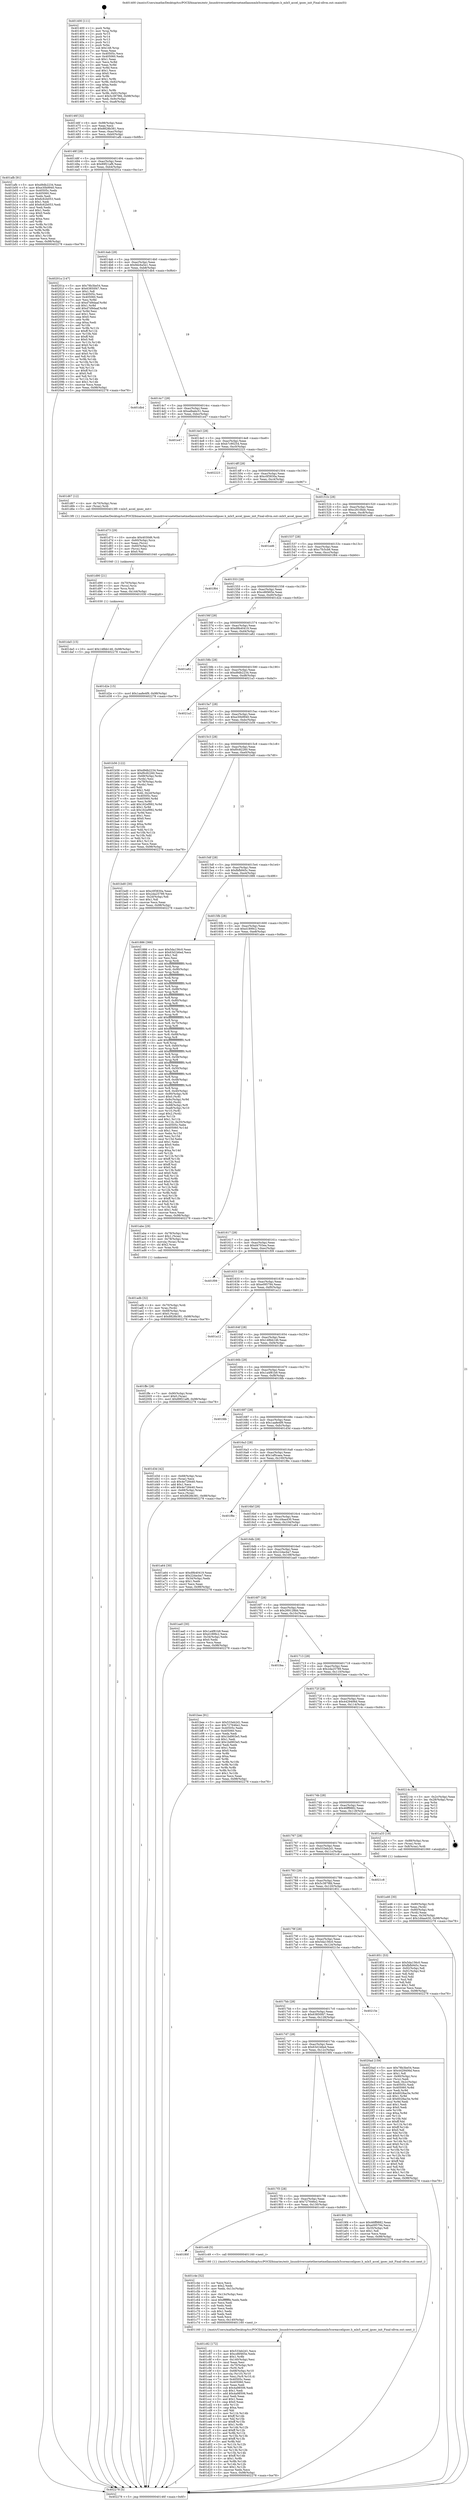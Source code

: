 digraph "0x401400" {
  label = "0x401400 (/mnt/c/Users/mathe/Desktop/tcc/POCII/binaries/extr_linuxdriversnetethernetmellanoxmlx5coreaccelipsec.h_mlx5_accel_ipsec_init_Final-ollvm.out::main(0))"
  labelloc = "t"
  node[shape=record]

  Entry [label="",width=0.3,height=0.3,shape=circle,fillcolor=black,style=filled]
  "0x40146f" [label="{
     0x40146f [32]\l
     | [instrs]\l
     &nbsp;&nbsp;0x40146f \<+6\>: mov -0x98(%rbp),%eax\l
     &nbsp;&nbsp;0x401475 \<+2\>: mov %eax,%ecx\l
     &nbsp;&nbsp;0x401477 \<+6\>: sub $0x8828b381,%ecx\l
     &nbsp;&nbsp;0x40147d \<+6\>: mov %eax,-0xac(%rbp)\l
     &nbsp;&nbsp;0x401483 \<+6\>: mov %ecx,-0xb0(%rbp)\l
     &nbsp;&nbsp;0x401489 \<+6\>: je 0000000000401afb \<main+0x6fb\>\l
  }"]
  "0x401afb" [label="{
     0x401afb [91]\l
     | [instrs]\l
     &nbsp;&nbsp;0x401afb \<+5\>: mov $0xd9db2234,%eax\l
     &nbsp;&nbsp;0x401b00 \<+5\>: mov $0xe30b9940,%ecx\l
     &nbsp;&nbsp;0x401b05 \<+7\>: mov 0x40505c,%edx\l
     &nbsp;&nbsp;0x401b0c \<+7\>: mov 0x405060,%esi\l
     &nbsp;&nbsp;0x401b13 \<+2\>: mov %edx,%edi\l
     &nbsp;&nbsp;0x401b15 \<+6\>: sub $0x6c62b053,%edi\l
     &nbsp;&nbsp;0x401b1b \<+3\>: sub $0x1,%edi\l
     &nbsp;&nbsp;0x401b1e \<+6\>: add $0x6c62b053,%edi\l
     &nbsp;&nbsp;0x401b24 \<+3\>: imul %edi,%edx\l
     &nbsp;&nbsp;0x401b27 \<+3\>: and $0x1,%edx\l
     &nbsp;&nbsp;0x401b2a \<+3\>: cmp $0x0,%edx\l
     &nbsp;&nbsp;0x401b2d \<+4\>: sete %r8b\l
     &nbsp;&nbsp;0x401b31 \<+3\>: cmp $0xa,%esi\l
     &nbsp;&nbsp;0x401b34 \<+4\>: setl %r9b\l
     &nbsp;&nbsp;0x401b38 \<+3\>: mov %r8b,%r10b\l
     &nbsp;&nbsp;0x401b3b \<+3\>: and %r9b,%r10b\l
     &nbsp;&nbsp;0x401b3e \<+3\>: xor %r9b,%r8b\l
     &nbsp;&nbsp;0x401b41 \<+3\>: or %r8b,%r10b\l
     &nbsp;&nbsp;0x401b44 \<+4\>: test $0x1,%r10b\l
     &nbsp;&nbsp;0x401b48 \<+3\>: cmovne %ecx,%eax\l
     &nbsp;&nbsp;0x401b4b \<+6\>: mov %eax,-0x98(%rbp)\l
     &nbsp;&nbsp;0x401b51 \<+5\>: jmp 0000000000402278 \<main+0xe78\>\l
  }"]
  "0x40148f" [label="{
     0x40148f [28]\l
     | [instrs]\l
     &nbsp;&nbsp;0x40148f \<+5\>: jmp 0000000000401494 \<main+0x94\>\l
     &nbsp;&nbsp;0x401494 \<+6\>: mov -0xac(%rbp),%eax\l
     &nbsp;&nbsp;0x40149a \<+5\>: sub $0x89f21af6,%eax\l
     &nbsp;&nbsp;0x40149f \<+6\>: mov %eax,-0xb4(%rbp)\l
     &nbsp;&nbsp;0x4014a5 \<+6\>: je 000000000040201a \<main+0xc1a\>\l
  }"]
  Exit [label="",width=0.3,height=0.3,shape=circle,fillcolor=black,style=filled,peripheries=2]
  "0x40201a" [label="{
     0x40201a [147]\l
     | [instrs]\l
     &nbsp;&nbsp;0x40201a \<+5\>: mov $0x78b3be54,%eax\l
     &nbsp;&nbsp;0x40201f \<+5\>: mov $0x63850f47,%ecx\l
     &nbsp;&nbsp;0x402024 \<+2\>: mov $0x1,%dl\l
     &nbsp;&nbsp;0x402026 \<+7\>: mov 0x40505c,%esi\l
     &nbsp;&nbsp;0x40202d \<+7\>: mov 0x405060,%edi\l
     &nbsp;&nbsp;0x402034 \<+3\>: mov %esi,%r8d\l
     &nbsp;&nbsp;0x402037 \<+7\>: sub $0xd7d9daaf,%r8d\l
     &nbsp;&nbsp;0x40203e \<+4\>: sub $0x1,%r8d\l
     &nbsp;&nbsp;0x402042 \<+7\>: add $0xd7d9daaf,%r8d\l
     &nbsp;&nbsp;0x402049 \<+4\>: imul %r8d,%esi\l
     &nbsp;&nbsp;0x40204d \<+3\>: and $0x1,%esi\l
     &nbsp;&nbsp;0x402050 \<+3\>: cmp $0x0,%esi\l
     &nbsp;&nbsp;0x402053 \<+4\>: sete %r9b\l
     &nbsp;&nbsp;0x402057 \<+3\>: cmp $0xa,%edi\l
     &nbsp;&nbsp;0x40205a \<+4\>: setl %r10b\l
     &nbsp;&nbsp;0x40205e \<+3\>: mov %r9b,%r11b\l
     &nbsp;&nbsp;0x402061 \<+4\>: xor $0xff,%r11b\l
     &nbsp;&nbsp;0x402065 \<+3\>: mov %r10b,%bl\l
     &nbsp;&nbsp;0x402068 \<+3\>: xor $0xff,%bl\l
     &nbsp;&nbsp;0x40206b \<+3\>: xor $0x0,%dl\l
     &nbsp;&nbsp;0x40206e \<+3\>: mov %r11b,%r14b\l
     &nbsp;&nbsp;0x402071 \<+4\>: and $0x0,%r14b\l
     &nbsp;&nbsp;0x402075 \<+3\>: and %dl,%r9b\l
     &nbsp;&nbsp;0x402078 \<+3\>: mov %bl,%r15b\l
     &nbsp;&nbsp;0x40207b \<+4\>: and $0x0,%r15b\l
     &nbsp;&nbsp;0x40207f \<+3\>: and %dl,%r10b\l
     &nbsp;&nbsp;0x402082 \<+3\>: or %r9b,%r14b\l
     &nbsp;&nbsp;0x402085 \<+3\>: or %r10b,%r15b\l
     &nbsp;&nbsp;0x402088 \<+3\>: xor %r15b,%r14b\l
     &nbsp;&nbsp;0x40208b \<+3\>: or %bl,%r11b\l
     &nbsp;&nbsp;0x40208e \<+4\>: xor $0xff,%r11b\l
     &nbsp;&nbsp;0x402092 \<+3\>: or $0x0,%dl\l
     &nbsp;&nbsp;0x402095 \<+3\>: and %dl,%r11b\l
     &nbsp;&nbsp;0x402098 \<+3\>: or %r11b,%r14b\l
     &nbsp;&nbsp;0x40209b \<+4\>: test $0x1,%r14b\l
     &nbsp;&nbsp;0x40209f \<+3\>: cmovne %ecx,%eax\l
     &nbsp;&nbsp;0x4020a2 \<+6\>: mov %eax,-0x98(%rbp)\l
     &nbsp;&nbsp;0x4020a8 \<+5\>: jmp 0000000000402278 \<main+0xe78\>\l
  }"]
  "0x4014ab" [label="{
     0x4014ab [28]\l
     | [instrs]\l
     &nbsp;&nbsp;0x4014ab \<+5\>: jmp 00000000004014b0 \<main+0xb0\>\l
     &nbsp;&nbsp;0x4014b0 \<+6\>: mov -0xac(%rbp),%eax\l
     &nbsp;&nbsp;0x4014b6 \<+5\>: sub $0x9dc6a5e1,%eax\l
     &nbsp;&nbsp;0x4014bb \<+6\>: mov %eax,-0xb8(%rbp)\l
     &nbsp;&nbsp;0x4014c1 \<+6\>: je 0000000000401db4 \<main+0x9b4\>\l
  }"]
  "0x401da5" [label="{
     0x401da5 [15]\l
     | [instrs]\l
     &nbsp;&nbsp;0x401da5 \<+10\>: movl $0x148bb146,-0x98(%rbp)\l
     &nbsp;&nbsp;0x401daf \<+5\>: jmp 0000000000402278 \<main+0xe78\>\l
  }"]
  "0x401db4" [label="{
     0x401db4\l
  }", style=dashed]
  "0x4014c7" [label="{
     0x4014c7 [28]\l
     | [instrs]\l
     &nbsp;&nbsp;0x4014c7 \<+5\>: jmp 00000000004014cc \<main+0xcc\>\l
     &nbsp;&nbsp;0x4014cc \<+6\>: mov -0xac(%rbp),%eax\l
     &nbsp;&nbsp;0x4014d2 \<+5\>: sub $0xadbabc51,%eax\l
     &nbsp;&nbsp;0x4014d7 \<+6\>: mov %eax,-0xbc(%rbp)\l
     &nbsp;&nbsp;0x4014dd \<+6\>: je 0000000000401e47 \<main+0xa47\>\l
  }"]
  "0x401d90" [label="{
     0x401d90 [21]\l
     | [instrs]\l
     &nbsp;&nbsp;0x401d90 \<+4\>: mov -0x70(%rbp),%rcx\l
     &nbsp;&nbsp;0x401d94 \<+3\>: mov (%rcx),%rcx\l
     &nbsp;&nbsp;0x401d97 \<+3\>: mov %rcx,%rdi\l
     &nbsp;&nbsp;0x401d9a \<+6\>: mov %eax,-0x144(%rbp)\l
     &nbsp;&nbsp;0x401da0 \<+5\>: call 0000000000401030 \<free@plt\>\l
     | [calls]\l
     &nbsp;&nbsp;0x401030 \{1\} (unknown)\l
  }"]
  "0x401e47" [label="{
     0x401e47\l
  }", style=dashed]
  "0x4014e3" [label="{
     0x4014e3 [28]\l
     | [instrs]\l
     &nbsp;&nbsp;0x4014e3 \<+5\>: jmp 00000000004014e8 \<main+0xe8\>\l
     &nbsp;&nbsp;0x4014e8 \<+6\>: mov -0xac(%rbp),%eax\l
     &nbsp;&nbsp;0x4014ee \<+5\>: sub $0xb7c90254,%eax\l
     &nbsp;&nbsp;0x4014f3 \<+6\>: mov %eax,-0xc0(%rbp)\l
     &nbsp;&nbsp;0x4014f9 \<+6\>: je 0000000000402223 \<main+0xe23\>\l
  }"]
  "0x401d73" [label="{
     0x401d73 [29]\l
     | [instrs]\l
     &nbsp;&nbsp;0x401d73 \<+10\>: movabs $0x4030d6,%rdi\l
     &nbsp;&nbsp;0x401d7d \<+4\>: mov -0x60(%rbp),%rcx\l
     &nbsp;&nbsp;0x401d81 \<+2\>: mov %eax,(%rcx)\l
     &nbsp;&nbsp;0x401d83 \<+4\>: mov -0x60(%rbp),%rcx\l
     &nbsp;&nbsp;0x401d87 \<+2\>: mov (%rcx),%esi\l
     &nbsp;&nbsp;0x401d89 \<+2\>: mov $0x0,%al\l
     &nbsp;&nbsp;0x401d8b \<+5\>: call 0000000000401040 \<printf@plt\>\l
     | [calls]\l
     &nbsp;&nbsp;0x401040 \{1\} (unknown)\l
  }"]
  "0x402223" [label="{
     0x402223\l
  }", style=dashed]
  "0x4014ff" [label="{
     0x4014ff [28]\l
     | [instrs]\l
     &nbsp;&nbsp;0x4014ff \<+5\>: jmp 0000000000401504 \<main+0x104\>\l
     &nbsp;&nbsp;0x401504 \<+6\>: mov -0xac(%rbp),%eax\l
     &nbsp;&nbsp;0x40150a \<+5\>: sub $0xc0f3830a,%eax\l
     &nbsp;&nbsp;0x40150f \<+6\>: mov %eax,-0xc4(%rbp)\l
     &nbsp;&nbsp;0x401515 \<+6\>: je 0000000000401d67 \<main+0x967\>\l
  }"]
  "0x401c82" [label="{
     0x401c82 [172]\l
     | [instrs]\l
     &nbsp;&nbsp;0x401c82 \<+5\>: mov $0x533eb2d1,%ecx\l
     &nbsp;&nbsp;0x401c87 \<+5\>: mov $0xcd6f465e,%edx\l
     &nbsp;&nbsp;0x401c8c \<+3\>: mov $0x1,%r8b\l
     &nbsp;&nbsp;0x401c8f \<+6\>: mov -0x140(%rbp),%esi\l
     &nbsp;&nbsp;0x401c95 \<+3\>: imul %eax,%esi\l
     &nbsp;&nbsp;0x401c98 \<+4\>: mov -0x70(%rbp),%r9\l
     &nbsp;&nbsp;0x401c9c \<+3\>: mov (%r9),%r9\l
     &nbsp;&nbsp;0x401c9f \<+4\>: mov -0x68(%rbp),%r10\l
     &nbsp;&nbsp;0x401ca3 \<+3\>: movslq (%r10),%r10\l
     &nbsp;&nbsp;0x401ca6 \<+4\>: mov %esi,(%r9,%r10,4)\l
     &nbsp;&nbsp;0x401caa \<+7\>: mov 0x40505c,%eax\l
     &nbsp;&nbsp;0x401cb1 \<+7\>: mov 0x405060,%esi\l
     &nbsp;&nbsp;0x401cb8 \<+2\>: mov %eax,%edi\l
     &nbsp;&nbsp;0x401cba \<+6\>: sub $0x4a98506,%edi\l
     &nbsp;&nbsp;0x401cc0 \<+3\>: sub $0x1,%edi\l
     &nbsp;&nbsp;0x401cc3 \<+6\>: add $0x4a98506,%edi\l
     &nbsp;&nbsp;0x401cc9 \<+3\>: imul %edi,%eax\l
     &nbsp;&nbsp;0x401ccc \<+3\>: and $0x1,%eax\l
     &nbsp;&nbsp;0x401ccf \<+3\>: cmp $0x0,%eax\l
     &nbsp;&nbsp;0x401cd2 \<+4\>: sete %r11b\l
     &nbsp;&nbsp;0x401cd6 \<+3\>: cmp $0xa,%esi\l
     &nbsp;&nbsp;0x401cd9 \<+3\>: setl %bl\l
     &nbsp;&nbsp;0x401cdc \<+3\>: mov %r11b,%r14b\l
     &nbsp;&nbsp;0x401cdf \<+4\>: xor $0xff,%r14b\l
     &nbsp;&nbsp;0x401ce3 \<+3\>: mov %bl,%r15b\l
     &nbsp;&nbsp;0x401ce6 \<+4\>: xor $0xff,%r15b\l
     &nbsp;&nbsp;0x401cea \<+4\>: xor $0x1,%r8b\l
     &nbsp;&nbsp;0x401cee \<+3\>: mov %r14b,%r12b\l
     &nbsp;&nbsp;0x401cf1 \<+4\>: and $0xff,%r12b\l
     &nbsp;&nbsp;0x401cf5 \<+3\>: and %r8b,%r11b\l
     &nbsp;&nbsp;0x401cf8 \<+3\>: mov %r15b,%r13b\l
     &nbsp;&nbsp;0x401cfb \<+4\>: and $0xff,%r13b\l
     &nbsp;&nbsp;0x401cff \<+3\>: and %r8b,%bl\l
     &nbsp;&nbsp;0x401d02 \<+3\>: or %r11b,%r12b\l
     &nbsp;&nbsp;0x401d05 \<+3\>: or %bl,%r13b\l
     &nbsp;&nbsp;0x401d08 \<+3\>: xor %r13b,%r12b\l
     &nbsp;&nbsp;0x401d0b \<+3\>: or %r15b,%r14b\l
     &nbsp;&nbsp;0x401d0e \<+4\>: xor $0xff,%r14b\l
     &nbsp;&nbsp;0x401d12 \<+4\>: or $0x1,%r8b\l
     &nbsp;&nbsp;0x401d16 \<+3\>: and %r8b,%r14b\l
     &nbsp;&nbsp;0x401d19 \<+3\>: or %r14b,%r12b\l
     &nbsp;&nbsp;0x401d1c \<+4\>: test $0x1,%r12b\l
     &nbsp;&nbsp;0x401d20 \<+3\>: cmovne %edx,%ecx\l
     &nbsp;&nbsp;0x401d23 \<+6\>: mov %ecx,-0x98(%rbp)\l
     &nbsp;&nbsp;0x401d29 \<+5\>: jmp 0000000000402278 \<main+0xe78\>\l
  }"]
  "0x401d67" [label="{
     0x401d67 [12]\l
     | [instrs]\l
     &nbsp;&nbsp;0x401d67 \<+4\>: mov -0x70(%rbp),%rax\l
     &nbsp;&nbsp;0x401d6b \<+3\>: mov (%rax),%rdi\l
     &nbsp;&nbsp;0x401d6e \<+5\>: call 00000000004013f0 \<mlx5_accel_ipsec_init\>\l
     | [calls]\l
     &nbsp;&nbsp;0x4013f0 \{1\} (/mnt/c/Users/mathe/Desktop/tcc/POCII/binaries/extr_linuxdriversnetethernetmellanoxmlx5coreaccelipsec.h_mlx5_accel_ipsec_init_Final-ollvm.out::mlx5_accel_ipsec_init)\l
  }"]
  "0x40151b" [label="{
     0x40151b [28]\l
     | [instrs]\l
     &nbsp;&nbsp;0x40151b \<+5\>: jmp 0000000000401520 \<main+0x120\>\l
     &nbsp;&nbsp;0x401520 \<+6\>: mov -0xac(%rbp),%eax\l
     &nbsp;&nbsp;0x401526 \<+5\>: sub $0xc2610bdc,%eax\l
     &nbsp;&nbsp;0x40152b \<+6\>: mov %eax,-0xc8(%rbp)\l
     &nbsp;&nbsp;0x401531 \<+6\>: je 0000000000401ed6 \<main+0xad6\>\l
  }"]
  "0x401c4e" [label="{
     0x401c4e [52]\l
     | [instrs]\l
     &nbsp;&nbsp;0x401c4e \<+2\>: xor %ecx,%ecx\l
     &nbsp;&nbsp;0x401c50 \<+5\>: mov $0x2,%edx\l
     &nbsp;&nbsp;0x401c55 \<+6\>: mov %edx,-0x13c(%rbp)\l
     &nbsp;&nbsp;0x401c5b \<+1\>: cltd\l
     &nbsp;&nbsp;0x401c5c \<+6\>: mov -0x13c(%rbp),%esi\l
     &nbsp;&nbsp;0x401c62 \<+2\>: idiv %esi\l
     &nbsp;&nbsp;0x401c64 \<+6\>: imul $0xfffffffe,%edx,%edx\l
     &nbsp;&nbsp;0x401c6a \<+2\>: mov %ecx,%edi\l
     &nbsp;&nbsp;0x401c6c \<+2\>: sub %edx,%edi\l
     &nbsp;&nbsp;0x401c6e \<+2\>: mov %ecx,%edx\l
     &nbsp;&nbsp;0x401c70 \<+3\>: sub $0x1,%edx\l
     &nbsp;&nbsp;0x401c73 \<+2\>: add %edx,%edi\l
     &nbsp;&nbsp;0x401c75 \<+2\>: sub %edi,%ecx\l
     &nbsp;&nbsp;0x401c77 \<+6\>: mov %ecx,-0x140(%rbp)\l
     &nbsp;&nbsp;0x401c7d \<+5\>: call 0000000000401160 \<next_i\>\l
     | [calls]\l
     &nbsp;&nbsp;0x401160 \{1\} (/mnt/c/Users/mathe/Desktop/tcc/POCII/binaries/extr_linuxdriversnetethernetmellanoxmlx5coreaccelipsec.h_mlx5_accel_ipsec_init_Final-ollvm.out::next_i)\l
  }"]
  "0x401ed6" [label="{
     0x401ed6\l
  }", style=dashed]
  "0x401537" [label="{
     0x401537 [28]\l
     | [instrs]\l
     &nbsp;&nbsp;0x401537 \<+5\>: jmp 000000000040153c \<main+0x13c\>\l
     &nbsp;&nbsp;0x40153c \<+6\>: mov -0xac(%rbp),%eax\l
     &nbsp;&nbsp;0x401542 \<+5\>: sub $0xc7fc5cb6,%eax\l
     &nbsp;&nbsp;0x401547 \<+6\>: mov %eax,-0xcc(%rbp)\l
     &nbsp;&nbsp;0x40154d \<+6\>: je 0000000000401f64 \<main+0xb64\>\l
  }"]
  "0x40180f" [label="{
     0x40180f\l
  }", style=dashed]
  "0x401f64" [label="{
     0x401f64\l
  }", style=dashed]
  "0x401553" [label="{
     0x401553 [28]\l
     | [instrs]\l
     &nbsp;&nbsp;0x401553 \<+5\>: jmp 0000000000401558 \<main+0x158\>\l
     &nbsp;&nbsp;0x401558 \<+6\>: mov -0xac(%rbp),%eax\l
     &nbsp;&nbsp;0x40155e \<+5\>: sub $0xcd6f465e,%eax\l
     &nbsp;&nbsp;0x401563 \<+6\>: mov %eax,-0xd0(%rbp)\l
     &nbsp;&nbsp;0x401569 \<+6\>: je 0000000000401d2e \<main+0x92e\>\l
  }"]
  "0x401c49" [label="{
     0x401c49 [5]\l
     | [instrs]\l
     &nbsp;&nbsp;0x401c49 \<+5\>: call 0000000000401160 \<next_i\>\l
     | [calls]\l
     &nbsp;&nbsp;0x401160 \{1\} (/mnt/c/Users/mathe/Desktop/tcc/POCII/binaries/extr_linuxdriversnetethernetmellanoxmlx5coreaccelipsec.h_mlx5_accel_ipsec_init_Final-ollvm.out::next_i)\l
  }"]
  "0x401d2e" [label="{
     0x401d2e [15]\l
     | [instrs]\l
     &nbsp;&nbsp;0x401d2e \<+10\>: movl $0x1aa8e4f9,-0x98(%rbp)\l
     &nbsp;&nbsp;0x401d38 \<+5\>: jmp 0000000000402278 \<main+0xe78\>\l
  }"]
  "0x40156f" [label="{
     0x40156f [28]\l
     | [instrs]\l
     &nbsp;&nbsp;0x40156f \<+5\>: jmp 0000000000401574 \<main+0x174\>\l
     &nbsp;&nbsp;0x401574 \<+6\>: mov -0xac(%rbp),%eax\l
     &nbsp;&nbsp;0x40157a \<+5\>: sub $0xd9b40419,%eax\l
     &nbsp;&nbsp;0x40157f \<+6\>: mov %eax,-0xd4(%rbp)\l
     &nbsp;&nbsp;0x401585 \<+6\>: je 0000000000401a82 \<main+0x682\>\l
  }"]
  "0x401adb" [label="{
     0x401adb [32]\l
     | [instrs]\l
     &nbsp;&nbsp;0x401adb \<+4\>: mov -0x70(%rbp),%rdi\l
     &nbsp;&nbsp;0x401adf \<+3\>: mov %rax,(%rdi)\l
     &nbsp;&nbsp;0x401ae2 \<+4\>: mov -0x68(%rbp),%rax\l
     &nbsp;&nbsp;0x401ae6 \<+6\>: movl $0x0,(%rax)\l
     &nbsp;&nbsp;0x401aec \<+10\>: movl $0x8828b381,-0x98(%rbp)\l
     &nbsp;&nbsp;0x401af6 \<+5\>: jmp 0000000000402278 \<main+0xe78\>\l
  }"]
  "0x401a82" [label="{
     0x401a82\l
  }", style=dashed]
  "0x40158b" [label="{
     0x40158b [28]\l
     | [instrs]\l
     &nbsp;&nbsp;0x40158b \<+5\>: jmp 0000000000401590 \<main+0x190\>\l
     &nbsp;&nbsp;0x401590 \<+6\>: mov -0xac(%rbp),%eax\l
     &nbsp;&nbsp;0x401596 \<+5\>: sub $0xd9db2234,%eax\l
     &nbsp;&nbsp;0x40159b \<+6\>: mov %eax,-0xd8(%rbp)\l
     &nbsp;&nbsp;0x4015a1 \<+6\>: je 00000000004021a3 \<main+0xda3\>\l
  }"]
  "0x401a46" [label="{
     0x401a46 [30]\l
     | [instrs]\l
     &nbsp;&nbsp;0x401a46 \<+4\>: mov -0x80(%rbp),%rdi\l
     &nbsp;&nbsp;0x401a4a \<+2\>: mov %eax,(%rdi)\l
     &nbsp;&nbsp;0x401a4c \<+4\>: mov -0x80(%rbp),%rdi\l
     &nbsp;&nbsp;0x401a50 \<+2\>: mov (%rdi),%eax\l
     &nbsp;&nbsp;0x401a52 \<+3\>: mov %eax,-0x34(%rbp)\l
     &nbsp;&nbsp;0x401a55 \<+10\>: movl $0x1d4aa430,-0x98(%rbp)\l
     &nbsp;&nbsp;0x401a5f \<+5\>: jmp 0000000000402278 \<main+0xe78\>\l
  }"]
  "0x4021a3" [label="{
     0x4021a3\l
  }", style=dashed]
  "0x4015a7" [label="{
     0x4015a7 [28]\l
     | [instrs]\l
     &nbsp;&nbsp;0x4015a7 \<+5\>: jmp 00000000004015ac \<main+0x1ac\>\l
     &nbsp;&nbsp;0x4015ac \<+6\>: mov -0xac(%rbp),%eax\l
     &nbsp;&nbsp;0x4015b2 \<+5\>: sub $0xe30b9940,%eax\l
     &nbsp;&nbsp;0x4015b7 \<+6\>: mov %eax,-0xdc(%rbp)\l
     &nbsp;&nbsp;0x4015bd \<+6\>: je 0000000000401b56 \<main+0x756\>\l
  }"]
  "0x4017f3" [label="{
     0x4017f3 [28]\l
     | [instrs]\l
     &nbsp;&nbsp;0x4017f3 \<+5\>: jmp 00000000004017f8 \<main+0x3f8\>\l
     &nbsp;&nbsp;0x4017f8 \<+6\>: mov -0xac(%rbp),%eax\l
     &nbsp;&nbsp;0x4017fe \<+5\>: sub $0x727646e2,%eax\l
     &nbsp;&nbsp;0x401803 \<+6\>: mov %eax,-0x130(%rbp)\l
     &nbsp;&nbsp;0x401809 \<+6\>: je 0000000000401c49 \<main+0x849\>\l
  }"]
  "0x401b56" [label="{
     0x401b56 [122]\l
     | [instrs]\l
     &nbsp;&nbsp;0x401b56 \<+5\>: mov $0xd9db2234,%eax\l
     &nbsp;&nbsp;0x401b5b \<+5\>: mov $0xf0c82260,%ecx\l
     &nbsp;&nbsp;0x401b60 \<+4\>: mov -0x68(%rbp),%rdx\l
     &nbsp;&nbsp;0x401b64 \<+2\>: mov (%rdx),%esi\l
     &nbsp;&nbsp;0x401b66 \<+4\>: mov -0x78(%rbp),%rdx\l
     &nbsp;&nbsp;0x401b6a \<+2\>: cmp (%rdx),%esi\l
     &nbsp;&nbsp;0x401b6c \<+4\>: setl %dil\l
     &nbsp;&nbsp;0x401b70 \<+4\>: and $0x1,%dil\l
     &nbsp;&nbsp;0x401b74 \<+4\>: mov %dil,-0x2d(%rbp)\l
     &nbsp;&nbsp;0x401b78 \<+7\>: mov 0x40505c,%esi\l
     &nbsp;&nbsp;0x401b7f \<+8\>: mov 0x405060,%r8d\l
     &nbsp;&nbsp;0x401b87 \<+3\>: mov %esi,%r9d\l
     &nbsp;&nbsp;0x401b8a \<+7\>: add $0x162ef992,%r9d\l
     &nbsp;&nbsp;0x401b91 \<+4\>: sub $0x1,%r9d\l
     &nbsp;&nbsp;0x401b95 \<+7\>: sub $0x162ef992,%r9d\l
     &nbsp;&nbsp;0x401b9c \<+4\>: imul %r9d,%esi\l
     &nbsp;&nbsp;0x401ba0 \<+3\>: and $0x1,%esi\l
     &nbsp;&nbsp;0x401ba3 \<+3\>: cmp $0x0,%esi\l
     &nbsp;&nbsp;0x401ba6 \<+4\>: sete %dil\l
     &nbsp;&nbsp;0x401baa \<+4\>: cmp $0xa,%r8d\l
     &nbsp;&nbsp;0x401bae \<+4\>: setl %r10b\l
     &nbsp;&nbsp;0x401bb2 \<+3\>: mov %dil,%r11b\l
     &nbsp;&nbsp;0x401bb5 \<+3\>: and %r10b,%r11b\l
     &nbsp;&nbsp;0x401bb8 \<+3\>: xor %r10b,%dil\l
     &nbsp;&nbsp;0x401bbb \<+3\>: or %dil,%r11b\l
     &nbsp;&nbsp;0x401bbe \<+4\>: test $0x1,%r11b\l
     &nbsp;&nbsp;0x401bc2 \<+3\>: cmovne %ecx,%eax\l
     &nbsp;&nbsp;0x401bc5 \<+6\>: mov %eax,-0x98(%rbp)\l
     &nbsp;&nbsp;0x401bcb \<+5\>: jmp 0000000000402278 \<main+0xe78\>\l
  }"]
  "0x4015c3" [label="{
     0x4015c3 [28]\l
     | [instrs]\l
     &nbsp;&nbsp;0x4015c3 \<+5\>: jmp 00000000004015c8 \<main+0x1c8\>\l
     &nbsp;&nbsp;0x4015c8 \<+6\>: mov -0xac(%rbp),%eax\l
     &nbsp;&nbsp;0x4015ce \<+5\>: sub $0xf0c82260,%eax\l
     &nbsp;&nbsp;0x4015d3 \<+6\>: mov %eax,-0xe0(%rbp)\l
     &nbsp;&nbsp;0x4015d9 \<+6\>: je 0000000000401bd0 \<main+0x7d0\>\l
  }"]
  "0x4019f4" [label="{
     0x4019f4 [30]\l
     | [instrs]\l
     &nbsp;&nbsp;0x4019f4 \<+5\>: mov $0x46ff9882,%eax\l
     &nbsp;&nbsp;0x4019f9 \<+5\>: mov $0xe095794,%ecx\l
     &nbsp;&nbsp;0x4019fe \<+3\>: mov -0x35(%rbp),%dl\l
     &nbsp;&nbsp;0x401a01 \<+3\>: test $0x1,%dl\l
     &nbsp;&nbsp;0x401a04 \<+3\>: cmovne %ecx,%eax\l
     &nbsp;&nbsp;0x401a07 \<+6\>: mov %eax,-0x98(%rbp)\l
     &nbsp;&nbsp;0x401a0d \<+5\>: jmp 0000000000402278 \<main+0xe78\>\l
  }"]
  "0x401bd0" [label="{
     0x401bd0 [30]\l
     | [instrs]\l
     &nbsp;&nbsp;0x401bd0 \<+5\>: mov $0xc0f3830a,%eax\l
     &nbsp;&nbsp;0x401bd5 \<+5\>: mov $0x2da25789,%ecx\l
     &nbsp;&nbsp;0x401bda \<+3\>: mov -0x2d(%rbp),%dl\l
     &nbsp;&nbsp;0x401bdd \<+3\>: test $0x1,%dl\l
     &nbsp;&nbsp;0x401be0 \<+3\>: cmovne %ecx,%eax\l
     &nbsp;&nbsp;0x401be3 \<+6\>: mov %eax,-0x98(%rbp)\l
     &nbsp;&nbsp;0x401be9 \<+5\>: jmp 0000000000402278 \<main+0xe78\>\l
  }"]
  "0x4015df" [label="{
     0x4015df [28]\l
     | [instrs]\l
     &nbsp;&nbsp;0x4015df \<+5\>: jmp 00000000004015e4 \<main+0x1e4\>\l
     &nbsp;&nbsp;0x4015e4 \<+6\>: mov -0xac(%rbp),%eax\l
     &nbsp;&nbsp;0x4015ea \<+5\>: sub $0xfbfb945c,%eax\l
     &nbsp;&nbsp;0x4015ef \<+6\>: mov %eax,-0xe4(%rbp)\l
     &nbsp;&nbsp;0x4015f5 \<+6\>: je 0000000000401886 \<main+0x486\>\l
  }"]
  "0x4017d7" [label="{
     0x4017d7 [28]\l
     | [instrs]\l
     &nbsp;&nbsp;0x4017d7 \<+5\>: jmp 00000000004017dc \<main+0x3dc\>\l
     &nbsp;&nbsp;0x4017dc \<+6\>: mov -0xac(%rbp),%eax\l
     &nbsp;&nbsp;0x4017e2 \<+5\>: sub $0x63d1b6ed,%eax\l
     &nbsp;&nbsp;0x4017e7 \<+6\>: mov %eax,-0x12c(%rbp)\l
     &nbsp;&nbsp;0x4017ed \<+6\>: je 00000000004019f4 \<main+0x5f4\>\l
  }"]
  "0x401886" [label="{
     0x401886 [366]\l
     | [instrs]\l
     &nbsp;&nbsp;0x401886 \<+5\>: mov $0x5da156c0,%eax\l
     &nbsp;&nbsp;0x40188b \<+5\>: mov $0x63d1b6ed,%ecx\l
     &nbsp;&nbsp;0x401890 \<+2\>: mov $0x1,%dl\l
     &nbsp;&nbsp;0x401892 \<+2\>: xor %esi,%esi\l
     &nbsp;&nbsp;0x401894 \<+3\>: mov %rsp,%rdi\l
     &nbsp;&nbsp;0x401897 \<+4\>: add $0xfffffffffffffff0,%rdi\l
     &nbsp;&nbsp;0x40189b \<+3\>: mov %rdi,%rsp\l
     &nbsp;&nbsp;0x40189e \<+7\>: mov %rdi,-0x90(%rbp)\l
     &nbsp;&nbsp;0x4018a5 \<+3\>: mov %rsp,%rdi\l
     &nbsp;&nbsp;0x4018a8 \<+4\>: add $0xfffffffffffffff0,%rdi\l
     &nbsp;&nbsp;0x4018ac \<+3\>: mov %rdi,%rsp\l
     &nbsp;&nbsp;0x4018af \<+3\>: mov %rsp,%r8\l
     &nbsp;&nbsp;0x4018b2 \<+4\>: add $0xfffffffffffffff0,%r8\l
     &nbsp;&nbsp;0x4018b6 \<+3\>: mov %r8,%rsp\l
     &nbsp;&nbsp;0x4018b9 \<+7\>: mov %r8,-0x88(%rbp)\l
     &nbsp;&nbsp;0x4018c0 \<+3\>: mov %rsp,%r8\l
     &nbsp;&nbsp;0x4018c3 \<+4\>: add $0xfffffffffffffff0,%r8\l
     &nbsp;&nbsp;0x4018c7 \<+3\>: mov %r8,%rsp\l
     &nbsp;&nbsp;0x4018ca \<+4\>: mov %r8,-0x80(%rbp)\l
     &nbsp;&nbsp;0x4018ce \<+3\>: mov %rsp,%r8\l
     &nbsp;&nbsp;0x4018d1 \<+4\>: add $0xfffffffffffffff0,%r8\l
     &nbsp;&nbsp;0x4018d5 \<+3\>: mov %r8,%rsp\l
     &nbsp;&nbsp;0x4018d8 \<+4\>: mov %r8,-0x78(%rbp)\l
     &nbsp;&nbsp;0x4018dc \<+3\>: mov %rsp,%r8\l
     &nbsp;&nbsp;0x4018df \<+4\>: add $0xfffffffffffffff0,%r8\l
     &nbsp;&nbsp;0x4018e3 \<+3\>: mov %r8,%rsp\l
     &nbsp;&nbsp;0x4018e6 \<+4\>: mov %r8,-0x70(%rbp)\l
     &nbsp;&nbsp;0x4018ea \<+3\>: mov %rsp,%r8\l
     &nbsp;&nbsp;0x4018ed \<+4\>: add $0xfffffffffffffff0,%r8\l
     &nbsp;&nbsp;0x4018f1 \<+3\>: mov %r8,%rsp\l
     &nbsp;&nbsp;0x4018f4 \<+4\>: mov %r8,-0x68(%rbp)\l
     &nbsp;&nbsp;0x4018f8 \<+3\>: mov %rsp,%r8\l
     &nbsp;&nbsp;0x4018fb \<+4\>: add $0xfffffffffffffff0,%r8\l
     &nbsp;&nbsp;0x4018ff \<+3\>: mov %r8,%rsp\l
     &nbsp;&nbsp;0x401902 \<+4\>: mov %r8,-0x60(%rbp)\l
     &nbsp;&nbsp;0x401906 \<+3\>: mov %rsp,%r8\l
     &nbsp;&nbsp;0x401909 \<+4\>: add $0xfffffffffffffff0,%r8\l
     &nbsp;&nbsp;0x40190d \<+3\>: mov %r8,%rsp\l
     &nbsp;&nbsp;0x401910 \<+4\>: mov %r8,-0x58(%rbp)\l
     &nbsp;&nbsp;0x401914 \<+3\>: mov %rsp,%r8\l
     &nbsp;&nbsp;0x401917 \<+4\>: add $0xfffffffffffffff0,%r8\l
     &nbsp;&nbsp;0x40191b \<+3\>: mov %r8,%rsp\l
     &nbsp;&nbsp;0x40191e \<+4\>: mov %r8,-0x50(%rbp)\l
     &nbsp;&nbsp;0x401922 \<+3\>: mov %rsp,%r8\l
     &nbsp;&nbsp;0x401925 \<+4\>: add $0xfffffffffffffff0,%r8\l
     &nbsp;&nbsp;0x401929 \<+3\>: mov %r8,%rsp\l
     &nbsp;&nbsp;0x40192c \<+4\>: mov %r8,-0x48(%rbp)\l
     &nbsp;&nbsp;0x401930 \<+3\>: mov %rsp,%r8\l
     &nbsp;&nbsp;0x401933 \<+4\>: add $0xfffffffffffffff0,%r8\l
     &nbsp;&nbsp;0x401937 \<+3\>: mov %r8,%rsp\l
     &nbsp;&nbsp;0x40193a \<+4\>: mov %r8,-0x40(%rbp)\l
     &nbsp;&nbsp;0x40193e \<+7\>: mov -0x90(%rbp),%r8\l
     &nbsp;&nbsp;0x401945 \<+7\>: movl $0x0,(%r8)\l
     &nbsp;&nbsp;0x40194c \<+7\>: mov -0x9c(%rbp),%r9d\l
     &nbsp;&nbsp;0x401953 \<+3\>: mov %r9d,(%rdi)\l
     &nbsp;&nbsp;0x401956 \<+7\>: mov -0x88(%rbp),%r8\l
     &nbsp;&nbsp;0x40195d \<+7\>: mov -0xa8(%rbp),%r10\l
     &nbsp;&nbsp;0x401964 \<+3\>: mov %r10,(%r8)\l
     &nbsp;&nbsp;0x401967 \<+3\>: cmpl $0x2,(%rdi)\l
     &nbsp;&nbsp;0x40196a \<+4\>: setne %r11b\l
     &nbsp;&nbsp;0x40196e \<+4\>: and $0x1,%r11b\l
     &nbsp;&nbsp;0x401972 \<+4\>: mov %r11b,-0x35(%rbp)\l
     &nbsp;&nbsp;0x401976 \<+7\>: mov 0x40505c,%ebx\l
     &nbsp;&nbsp;0x40197d \<+8\>: mov 0x405060,%r14d\l
     &nbsp;&nbsp;0x401985 \<+3\>: sub $0x1,%esi\l
     &nbsp;&nbsp;0x401988 \<+3\>: mov %ebx,%r15d\l
     &nbsp;&nbsp;0x40198b \<+3\>: add %esi,%r15d\l
     &nbsp;&nbsp;0x40198e \<+4\>: imul %r15d,%ebx\l
     &nbsp;&nbsp;0x401992 \<+3\>: and $0x1,%ebx\l
     &nbsp;&nbsp;0x401995 \<+3\>: cmp $0x0,%ebx\l
     &nbsp;&nbsp;0x401998 \<+4\>: sete %r11b\l
     &nbsp;&nbsp;0x40199c \<+4\>: cmp $0xa,%r14d\l
     &nbsp;&nbsp;0x4019a0 \<+4\>: setl %r12b\l
     &nbsp;&nbsp;0x4019a4 \<+3\>: mov %r11b,%r13b\l
     &nbsp;&nbsp;0x4019a7 \<+4\>: xor $0xff,%r13b\l
     &nbsp;&nbsp;0x4019ab \<+3\>: mov %r12b,%sil\l
     &nbsp;&nbsp;0x4019ae \<+4\>: xor $0xff,%sil\l
     &nbsp;&nbsp;0x4019b2 \<+3\>: xor $0x0,%dl\l
     &nbsp;&nbsp;0x4019b5 \<+3\>: mov %r13b,%dil\l
     &nbsp;&nbsp;0x4019b8 \<+4\>: and $0x0,%dil\l
     &nbsp;&nbsp;0x4019bc \<+3\>: and %dl,%r11b\l
     &nbsp;&nbsp;0x4019bf \<+3\>: mov %sil,%r8b\l
     &nbsp;&nbsp;0x4019c2 \<+4\>: and $0x0,%r8b\l
     &nbsp;&nbsp;0x4019c6 \<+3\>: and %dl,%r12b\l
     &nbsp;&nbsp;0x4019c9 \<+3\>: or %r11b,%dil\l
     &nbsp;&nbsp;0x4019cc \<+3\>: or %r12b,%r8b\l
     &nbsp;&nbsp;0x4019cf \<+3\>: xor %r8b,%dil\l
     &nbsp;&nbsp;0x4019d2 \<+3\>: or %sil,%r13b\l
     &nbsp;&nbsp;0x4019d5 \<+4\>: xor $0xff,%r13b\l
     &nbsp;&nbsp;0x4019d9 \<+3\>: or $0x0,%dl\l
     &nbsp;&nbsp;0x4019dc \<+3\>: and %dl,%r13b\l
     &nbsp;&nbsp;0x4019df \<+3\>: or %r13b,%dil\l
     &nbsp;&nbsp;0x4019e2 \<+4\>: test $0x1,%dil\l
     &nbsp;&nbsp;0x4019e6 \<+3\>: cmovne %ecx,%eax\l
     &nbsp;&nbsp;0x4019e9 \<+6\>: mov %eax,-0x98(%rbp)\l
     &nbsp;&nbsp;0x4019ef \<+5\>: jmp 0000000000402278 \<main+0xe78\>\l
  }"]
  "0x4015fb" [label="{
     0x4015fb [28]\l
     | [instrs]\l
     &nbsp;&nbsp;0x4015fb \<+5\>: jmp 0000000000401600 \<main+0x200\>\l
     &nbsp;&nbsp;0x401600 \<+6\>: mov -0xac(%rbp),%eax\l
     &nbsp;&nbsp;0x401606 \<+5\>: sub $0xd1899c2,%eax\l
     &nbsp;&nbsp;0x40160b \<+6\>: mov %eax,-0xe8(%rbp)\l
     &nbsp;&nbsp;0x401611 \<+6\>: je 0000000000401abe \<main+0x6be\>\l
  }"]
  "0x4020ad" [label="{
     0x4020ad [159]\l
     | [instrs]\l
     &nbsp;&nbsp;0x4020ad \<+5\>: mov $0x78b3be54,%eax\l
     &nbsp;&nbsp;0x4020b2 \<+5\>: mov $0x4429406d,%ecx\l
     &nbsp;&nbsp;0x4020b7 \<+2\>: mov $0x1,%dl\l
     &nbsp;&nbsp;0x4020b9 \<+7\>: mov -0x90(%rbp),%rsi\l
     &nbsp;&nbsp;0x4020c0 \<+2\>: mov (%rsi),%edi\l
     &nbsp;&nbsp;0x4020c2 \<+3\>: mov %edi,-0x2c(%rbp)\l
     &nbsp;&nbsp;0x4020c5 \<+7\>: mov 0x40505c,%edi\l
     &nbsp;&nbsp;0x4020cc \<+8\>: mov 0x405060,%r8d\l
     &nbsp;&nbsp;0x4020d4 \<+3\>: mov %edi,%r9d\l
     &nbsp;&nbsp;0x4020d7 \<+7\>: add $0x6028ac5e,%r9d\l
     &nbsp;&nbsp;0x4020de \<+4\>: sub $0x1,%r9d\l
     &nbsp;&nbsp;0x4020e2 \<+7\>: sub $0x6028ac5e,%r9d\l
     &nbsp;&nbsp;0x4020e9 \<+4\>: imul %r9d,%edi\l
     &nbsp;&nbsp;0x4020ed \<+3\>: and $0x1,%edi\l
     &nbsp;&nbsp;0x4020f0 \<+3\>: cmp $0x0,%edi\l
     &nbsp;&nbsp;0x4020f3 \<+4\>: sete %r10b\l
     &nbsp;&nbsp;0x4020f7 \<+4\>: cmp $0xa,%r8d\l
     &nbsp;&nbsp;0x4020fb \<+4\>: setl %r11b\l
     &nbsp;&nbsp;0x4020ff \<+3\>: mov %r10b,%bl\l
     &nbsp;&nbsp;0x402102 \<+3\>: xor $0xff,%bl\l
     &nbsp;&nbsp;0x402105 \<+3\>: mov %r11b,%r14b\l
     &nbsp;&nbsp;0x402108 \<+4\>: xor $0xff,%r14b\l
     &nbsp;&nbsp;0x40210c \<+3\>: xor $0x0,%dl\l
     &nbsp;&nbsp;0x40210f \<+3\>: mov %bl,%r15b\l
     &nbsp;&nbsp;0x402112 \<+4\>: and $0x0,%r15b\l
     &nbsp;&nbsp;0x402116 \<+3\>: and %dl,%r10b\l
     &nbsp;&nbsp;0x402119 \<+3\>: mov %r14b,%r12b\l
     &nbsp;&nbsp;0x40211c \<+4\>: and $0x0,%r12b\l
     &nbsp;&nbsp;0x402120 \<+3\>: and %dl,%r11b\l
     &nbsp;&nbsp;0x402123 \<+3\>: or %r10b,%r15b\l
     &nbsp;&nbsp;0x402126 \<+3\>: or %r11b,%r12b\l
     &nbsp;&nbsp;0x402129 \<+3\>: xor %r12b,%r15b\l
     &nbsp;&nbsp;0x40212c \<+3\>: or %r14b,%bl\l
     &nbsp;&nbsp;0x40212f \<+3\>: xor $0xff,%bl\l
     &nbsp;&nbsp;0x402132 \<+3\>: or $0x0,%dl\l
     &nbsp;&nbsp;0x402135 \<+2\>: and %dl,%bl\l
     &nbsp;&nbsp;0x402137 \<+3\>: or %bl,%r15b\l
     &nbsp;&nbsp;0x40213a \<+4\>: test $0x1,%r15b\l
     &nbsp;&nbsp;0x40213e \<+3\>: cmovne %ecx,%eax\l
     &nbsp;&nbsp;0x402141 \<+6\>: mov %eax,-0x98(%rbp)\l
     &nbsp;&nbsp;0x402147 \<+5\>: jmp 0000000000402278 \<main+0xe78\>\l
  }"]
  "0x401abe" [label="{
     0x401abe [29]\l
     | [instrs]\l
     &nbsp;&nbsp;0x401abe \<+4\>: mov -0x78(%rbp),%rax\l
     &nbsp;&nbsp;0x401ac2 \<+6\>: movl $0x1,(%rax)\l
     &nbsp;&nbsp;0x401ac8 \<+4\>: mov -0x78(%rbp),%rax\l
     &nbsp;&nbsp;0x401acc \<+3\>: movslq (%rax),%rax\l
     &nbsp;&nbsp;0x401acf \<+4\>: shl $0x2,%rax\l
     &nbsp;&nbsp;0x401ad3 \<+3\>: mov %rax,%rdi\l
     &nbsp;&nbsp;0x401ad6 \<+5\>: call 0000000000401050 \<malloc@plt\>\l
     | [calls]\l
     &nbsp;&nbsp;0x401050 \{1\} (unknown)\l
  }"]
  "0x401617" [label="{
     0x401617 [28]\l
     | [instrs]\l
     &nbsp;&nbsp;0x401617 \<+5\>: jmp 000000000040161c \<main+0x21c\>\l
     &nbsp;&nbsp;0x40161c \<+6\>: mov -0xac(%rbp),%eax\l
     &nbsp;&nbsp;0x401622 \<+5\>: sub $0xd4703ea,%eax\l
     &nbsp;&nbsp;0x401627 \<+6\>: mov %eax,-0xec(%rbp)\l
     &nbsp;&nbsp;0x40162d \<+6\>: je 0000000000401f09 \<main+0xb09\>\l
  }"]
  "0x4017bb" [label="{
     0x4017bb [28]\l
     | [instrs]\l
     &nbsp;&nbsp;0x4017bb \<+5\>: jmp 00000000004017c0 \<main+0x3c0\>\l
     &nbsp;&nbsp;0x4017c0 \<+6\>: mov -0xac(%rbp),%eax\l
     &nbsp;&nbsp;0x4017c6 \<+5\>: sub $0x63850f47,%eax\l
     &nbsp;&nbsp;0x4017cb \<+6\>: mov %eax,-0x128(%rbp)\l
     &nbsp;&nbsp;0x4017d1 \<+6\>: je 00000000004020ad \<main+0xcad\>\l
  }"]
  "0x401f09" [label="{
     0x401f09\l
  }", style=dashed]
  "0x401633" [label="{
     0x401633 [28]\l
     | [instrs]\l
     &nbsp;&nbsp;0x401633 \<+5\>: jmp 0000000000401638 \<main+0x238\>\l
     &nbsp;&nbsp;0x401638 \<+6\>: mov -0xac(%rbp),%eax\l
     &nbsp;&nbsp;0x40163e \<+5\>: sub $0xe095794,%eax\l
     &nbsp;&nbsp;0x401643 \<+6\>: mov %eax,-0xf0(%rbp)\l
     &nbsp;&nbsp;0x401649 \<+6\>: je 0000000000401a12 \<main+0x612\>\l
  }"]
  "0x40215e" [label="{
     0x40215e\l
  }", style=dashed]
  "0x401a12" [label="{
     0x401a12\l
  }", style=dashed]
  "0x40164f" [label="{
     0x40164f [28]\l
     | [instrs]\l
     &nbsp;&nbsp;0x40164f \<+5\>: jmp 0000000000401654 \<main+0x254\>\l
     &nbsp;&nbsp;0x401654 \<+6\>: mov -0xac(%rbp),%eax\l
     &nbsp;&nbsp;0x40165a \<+5\>: sub $0x148bb146,%eax\l
     &nbsp;&nbsp;0x40165f \<+6\>: mov %eax,-0xf4(%rbp)\l
     &nbsp;&nbsp;0x401665 \<+6\>: je 0000000000401ffe \<main+0xbfe\>\l
  }"]
  "0x401400" [label="{
     0x401400 [111]\l
     | [instrs]\l
     &nbsp;&nbsp;0x401400 \<+1\>: push %rbp\l
     &nbsp;&nbsp;0x401401 \<+3\>: mov %rsp,%rbp\l
     &nbsp;&nbsp;0x401404 \<+2\>: push %r15\l
     &nbsp;&nbsp;0x401406 \<+2\>: push %r14\l
     &nbsp;&nbsp;0x401408 \<+2\>: push %r13\l
     &nbsp;&nbsp;0x40140a \<+2\>: push %r12\l
     &nbsp;&nbsp;0x40140c \<+1\>: push %rbx\l
     &nbsp;&nbsp;0x40140d \<+7\>: sub $0x148,%rsp\l
     &nbsp;&nbsp;0x401414 \<+2\>: xor %eax,%eax\l
     &nbsp;&nbsp;0x401416 \<+7\>: mov 0x40505c,%ecx\l
     &nbsp;&nbsp;0x40141d \<+7\>: mov 0x405060,%edx\l
     &nbsp;&nbsp;0x401424 \<+3\>: sub $0x1,%eax\l
     &nbsp;&nbsp;0x401427 \<+3\>: mov %ecx,%r8d\l
     &nbsp;&nbsp;0x40142a \<+3\>: add %eax,%r8d\l
     &nbsp;&nbsp;0x40142d \<+4\>: imul %r8d,%ecx\l
     &nbsp;&nbsp;0x401431 \<+3\>: and $0x1,%ecx\l
     &nbsp;&nbsp;0x401434 \<+3\>: cmp $0x0,%ecx\l
     &nbsp;&nbsp;0x401437 \<+4\>: sete %r9b\l
     &nbsp;&nbsp;0x40143b \<+4\>: and $0x1,%r9b\l
     &nbsp;&nbsp;0x40143f \<+7\>: mov %r9b,-0x92(%rbp)\l
     &nbsp;&nbsp;0x401446 \<+3\>: cmp $0xa,%edx\l
     &nbsp;&nbsp;0x401449 \<+4\>: setl %r9b\l
     &nbsp;&nbsp;0x40144d \<+4\>: and $0x1,%r9b\l
     &nbsp;&nbsp;0x401451 \<+7\>: mov %r9b,-0x91(%rbp)\l
     &nbsp;&nbsp;0x401458 \<+10\>: movl $0x5c3879fd,-0x98(%rbp)\l
     &nbsp;&nbsp;0x401462 \<+6\>: mov %edi,-0x9c(%rbp)\l
     &nbsp;&nbsp;0x401468 \<+7\>: mov %rsi,-0xa8(%rbp)\l
  }"]
  "0x401ffe" [label="{
     0x401ffe [28]\l
     | [instrs]\l
     &nbsp;&nbsp;0x401ffe \<+7\>: mov -0x90(%rbp),%rax\l
     &nbsp;&nbsp;0x402005 \<+6\>: movl $0x0,(%rax)\l
     &nbsp;&nbsp;0x40200b \<+10\>: movl $0x89f21af6,-0x98(%rbp)\l
     &nbsp;&nbsp;0x402015 \<+5\>: jmp 0000000000402278 \<main+0xe78\>\l
  }"]
  "0x40166b" [label="{
     0x40166b [28]\l
     | [instrs]\l
     &nbsp;&nbsp;0x40166b \<+5\>: jmp 0000000000401670 \<main+0x270\>\l
     &nbsp;&nbsp;0x401670 \<+6\>: mov -0xac(%rbp),%eax\l
     &nbsp;&nbsp;0x401676 \<+5\>: sub $0x1a4f81b9,%eax\l
     &nbsp;&nbsp;0x40167b \<+6\>: mov %eax,-0xf8(%rbp)\l
     &nbsp;&nbsp;0x401681 \<+6\>: je 0000000000401fdb \<main+0xbdb\>\l
  }"]
  "0x402278" [label="{
     0x402278 [5]\l
     | [instrs]\l
     &nbsp;&nbsp;0x402278 \<+5\>: jmp 000000000040146f \<main+0x6f\>\l
  }"]
  "0x401fdb" [label="{
     0x401fdb\l
  }", style=dashed]
  "0x401687" [label="{
     0x401687 [28]\l
     | [instrs]\l
     &nbsp;&nbsp;0x401687 \<+5\>: jmp 000000000040168c \<main+0x28c\>\l
     &nbsp;&nbsp;0x40168c \<+6\>: mov -0xac(%rbp),%eax\l
     &nbsp;&nbsp;0x401692 \<+5\>: sub $0x1aa8e4f9,%eax\l
     &nbsp;&nbsp;0x401697 \<+6\>: mov %eax,-0xfc(%rbp)\l
     &nbsp;&nbsp;0x40169d \<+6\>: je 0000000000401d3d \<main+0x93d\>\l
  }"]
  "0x40179f" [label="{
     0x40179f [28]\l
     | [instrs]\l
     &nbsp;&nbsp;0x40179f \<+5\>: jmp 00000000004017a4 \<main+0x3a4\>\l
     &nbsp;&nbsp;0x4017a4 \<+6\>: mov -0xac(%rbp),%eax\l
     &nbsp;&nbsp;0x4017aa \<+5\>: sub $0x5da156c0,%eax\l
     &nbsp;&nbsp;0x4017af \<+6\>: mov %eax,-0x124(%rbp)\l
     &nbsp;&nbsp;0x4017b5 \<+6\>: je 000000000040215e \<main+0xd5e\>\l
  }"]
  "0x401d3d" [label="{
     0x401d3d [42]\l
     | [instrs]\l
     &nbsp;&nbsp;0x401d3d \<+4\>: mov -0x68(%rbp),%rax\l
     &nbsp;&nbsp;0x401d41 \<+2\>: mov (%rax),%ecx\l
     &nbsp;&nbsp;0x401d43 \<+6\>: sub $0x4e728440,%ecx\l
     &nbsp;&nbsp;0x401d49 \<+3\>: add $0x1,%ecx\l
     &nbsp;&nbsp;0x401d4c \<+6\>: add $0x4e728440,%ecx\l
     &nbsp;&nbsp;0x401d52 \<+4\>: mov -0x68(%rbp),%rax\l
     &nbsp;&nbsp;0x401d56 \<+2\>: mov %ecx,(%rax)\l
     &nbsp;&nbsp;0x401d58 \<+10\>: movl $0x8828b381,-0x98(%rbp)\l
     &nbsp;&nbsp;0x401d62 \<+5\>: jmp 0000000000402278 \<main+0xe78\>\l
  }"]
  "0x4016a3" [label="{
     0x4016a3 [28]\l
     | [instrs]\l
     &nbsp;&nbsp;0x4016a3 \<+5\>: jmp 00000000004016a8 \<main+0x2a8\>\l
     &nbsp;&nbsp;0x4016a8 \<+6\>: mov -0xac(%rbp),%eax\l
     &nbsp;&nbsp;0x4016ae \<+5\>: sub $0x1af0caea,%eax\l
     &nbsp;&nbsp;0x4016b3 \<+6\>: mov %eax,-0x100(%rbp)\l
     &nbsp;&nbsp;0x4016b9 \<+6\>: je 0000000000401f8e \<main+0xb8e\>\l
  }"]
  "0x401851" [label="{
     0x401851 [53]\l
     | [instrs]\l
     &nbsp;&nbsp;0x401851 \<+5\>: mov $0x5da156c0,%eax\l
     &nbsp;&nbsp;0x401856 \<+5\>: mov $0xfbfb945c,%ecx\l
     &nbsp;&nbsp;0x40185b \<+6\>: mov -0x92(%rbp),%dl\l
     &nbsp;&nbsp;0x401861 \<+7\>: mov -0x91(%rbp),%sil\l
     &nbsp;&nbsp;0x401868 \<+3\>: mov %dl,%dil\l
     &nbsp;&nbsp;0x40186b \<+3\>: and %sil,%dil\l
     &nbsp;&nbsp;0x40186e \<+3\>: xor %sil,%dl\l
     &nbsp;&nbsp;0x401871 \<+3\>: or %dl,%dil\l
     &nbsp;&nbsp;0x401874 \<+4\>: test $0x1,%dil\l
     &nbsp;&nbsp;0x401878 \<+3\>: cmovne %ecx,%eax\l
     &nbsp;&nbsp;0x40187b \<+6\>: mov %eax,-0x98(%rbp)\l
     &nbsp;&nbsp;0x401881 \<+5\>: jmp 0000000000402278 \<main+0xe78\>\l
  }"]
  "0x401f8e" [label="{
     0x401f8e\l
  }", style=dashed]
  "0x4016bf" [label="{
     0x4016bf [28]\l
     | [instrs]\l
     &nbsp;&nbsp;0x4016bf \<+5\>: jmp 00000000004016c4 \<main+0x2c4\>\l
     &nbsp;&nbsp;0x4016c4 \<+6\>: mov -0xac(%rbp),%eax\l
     &nbsp;&nbsp;0x4016ca \<+5\>: sub $0x1d4aa430,%eax\l
     &nbsp;&nbsp;0x4016cf \<+6\>: mov %eax,-0x104(%rbp)\l
     &nbsp;&nbsp;0x4016d5 \<+6\>: je 0000000000401a64 \<main+0x664\>\l
  }"]
  "0x401783" [label="{
     0x401783 [28]\l
     | [instrs]\l
     &nbsp;&nbsp;0x401783 \<+5\>: jmp 0000000000401788 \<main+0x388\>\l
     &nbsp;&nbsp;0x401788 \<+6\>: mov -0xac(%rbp),%eax\l
     &nbsp;&nbsp;0x40178e \<+5\>: sub $0x5c3879fd,%eax\l
     &nbsp;&nbsp;0x401793 \<+6\>: mov %eax,-0x120(%rbp)\l
     &nbsp;&nbsp;0x401799 \<+6\>: je 0000000000401851 \<main+0x451\>\l
  }"]
  "0x401a64" [label="{
     0x401a64 [30]\l
     | [instrs]\l
     &nbsp;&nbsp;0x401a64 \<+5\>: mov $0xd9b40419,%eax\l
     &nbsp;&nbsp;0x401a69 \<+5\>: mov $0x22dacba7,%ecx\l
     &nbsp;&nbsp;0x401a6e \<+3\>: mov -0x34(%rbp),%edx\l
     &nbsp;&nbsp;0x401a71 \<+3\>: cmp $0x1,%edx\l
     &nbsp;&nbsp;0x401a74 \<+3\>: cmovl %ecx,%eax\l
     &nbsp;&nbsp;0x401a77 \<+6\>: mov %eax,-0x98(%rbp)\l
     &nbsp;&nbsp;0x401a7d \<+5\>: jmp 0000000000402278 \<main+0xe78\>\l
  }"]
  "0x4016db" [label="{
     0x4016db [28]\l
     | [instrs]\l
     &nbsp;&nbsp;0x4016db \<+5\>: jmp 00000000004016e0 \<main+0x2e0\>\l
     &nbsp;&nbsp;0x4016e0 \<+6\>: mov -0xac(%rbp),%eax\l
     &nbsp;&nbsp;0x4016e6 \<+5\>: sub $0x22dacba7,%eax\l
     &nbsp;&nbsp;0x4016eb \<+6\>: mov %eax,-0x108(%rbp)\l
     &nbsp;&nbsp;0x4016f1 \<+6\>: je 0000000000401aa0 \<main+0x6a0\>\l
  }"]
  "0x4021c8" [label="{
     0x4021c8\l
  }", style=dashed]
  "0x401aa0" [label="{
     0x401aa0 [30]\l
     | [instrs]\l
     &nbsp;&nbsp;0x401aa0 \<+5\>: mov $0x1a4f81b9,%eax\l
     &nbsp;&nbsp;0x401aa5 \<+5\>: mov $0xd1899c2,%ecx\l
     &nbsp;&nbsp;0x401aaa \<+3\>: mov -0x34(%rbp),%edx\l
     &nbsp;&nbsp;0x401aad \<+3\>: cmp $0x0,%edx\l
     &nbsp;&nbsp;0x401ab0 \<+3\>: cmove %ecx,%eax\l
     &nbsp;&nbsp;0x401ab3 \<+6\>: mov %eax,-0x98(%rbp)\l
     &nbsp;&nbsp;0x401ab9 \<+5\>: jmp 0000000000402278 \<main+0xe78\>\l
  }"]
  "0x4016f7" [label="{
     0x4016f7 [28]\l
     | [instrs]\l
     &nbsp;&nbsp;0x4016f7 \<+5\>: jmp 00000000004016fc \<main+0x2fc\>\l
     &nbsp;&nbsp;0x4016fc \<+6\>: mov -0xac(%rbp),%eax\l
     &nbsp;&nbsp;0x401702 \<+5\>: sub $0x269128bb,%eax\l
     &nbsp;&nbsp;0x401707 \<+6\>: mov %eax,-0x10c(%rbp)\l
     &nbsp;&nbsp;0x40170d \<+6\>: je 0000000000401fea \<main+0xbea\>\l
  }"]
  "0x401767" [label="{
     0x401767 [28]\l
     | [instrs]\l
     &nbsp;&nbsp;0x401767 \<+5\>: jmp 000000000040176c \<main+0x36c\>\l
     &nbsp;&nbsp;0x40176c \<+6\>: mov -0xac(%rbp),%eax\l
     &nbsp;&nbsp;0x401772 \<+5\>: sub $0x533eb2d1,%eax\l
     &nbsp;&nbsp;0x401777 \<+6\>: mov %eax,-0x11c(%rbp)\l
     &nbsp;&nbsp;0x40177d \<+6\>: je 00000000004021c8 \<main+0xdc8\>\l
  }"]
  "0x401fea" [label="{
     0x401fea\l
  }", style=dashed]
  "0x401713" [label="{
     0x401713 [28]\l
     | [instrs]\l
     &nbsp;&nbsp;0x401713 \<+5\>: jmp 0000000000401718 \<main+0x318\>\l
     &nbsp;&nbsp;0x401718 \<+6\>: mov -0xac(%rbp),%eax\l
     &nbsp;&nbsp;0x40171e \<+5\>: sub $0x2da25789,%eax\l
     &nbsp;&nbsp;0x401723 \<+6\>: mov %eax,-0x110(%rbp)\l
     &nbsp;&nbsp;0x401729 \<+6\>: je 0000000000401bee \<main+0x7ee\>\l
  }"]
  "0x401a33" [label="{
     0x401a33 [19]\l
     | [instrs]\l
     &nbsp;&nbsp;0x401a33 \<+7\>: mov -0x88(%rbp),%rax\l
     &nbsp;&nbsp;0x401a3a \<+3\>: mov (%rax),%rax\l
     &nbsp;&nbsp;0x401a3d \<+4\>: mov 0x8(%rax),%rdi\l
     &nbsp;&nbsp;0x401a41 \<+5\>: call 0000000000401060 \<atoi@plt\>\l
     | [calls]\l
     &nbsp;&nbsp;0x401060 \{1\} (unknown)\l
  }"]
  "0x401bee" [label="{
     0x401bee [91]\l
     | [instrs]\l
     &nbsp;&nbsp;0x401bee \<+5\>: mov $0x533eb2d1,%eax\l
     &nbsp;&nbsp;0x401bf3 \<+5\>: mov $0x727646e2,%ecx\l
     &nbsp;&nbsp;0x401bf8 \<+7\>: mov 0x40505c,%edx\l
     &nbsp;&nbsp;0x401bff \<+7\>: mov 0x405060,%esi\l
     &nbsp;&nbsp;0x401c06 \<+2\>: mov %edx,%edi\l
     &nbsp;&nbsp;0x401c08 \<+6\>: sub $0x1bd903e5,%edi\l
     &nbsp;&nbsp;0x401c0e \<+3\>: sub $0x1,%edi\l
     &nbsp;&nbsp;0x401c11 \<+6\>: add $0x1bd903e5,%edi\l
     &nbsp;&nbsp;0x401c17 \<+3\>: imul %edi,%edx\l
     &nbsp;&nbsp;0x401c1a \<+3\>: and $0x1,%edx\l
     &nbsp;&nbsp;0x401c1d \<+3\>: cmp $0x0,%edx\l
     &nbsp;&nbsp;0x401c20 \<+4\>: sete %r8b\l
     &nbsp;&nbsp;0x401c24 \<+3\>: cmp $0xa,%esi\l
     &nbsp;&nbsp;0x401c27 \<+4\>: setl %r9b\l
     &nbsp;&nbsp;0x401c2b \<+3\>: mov %r8b,%r10b\l
     &nbsp;&nbsp;0x401c2e \<+3\>: and %r9b,%r10b\l
     &nbsp;&nbsp;0x401c31 \<+3\>: xor %r9b,%r8b\l
     &nbsp;&nbsp;0x401c34 \<+3\>: or %r8b,%r10b\l
     &nbsp;&nbsp;0x401c37 \<+4\>: test $0x1,%r10b\l
     &nbsp;&nbsp;0x401c3b \<+3\>: cmovne %ecx,%eax\l
     &nbsp;&nbsp;0x401c3e \<+6\>: mov %eax,-0x98(%rbp)\l
     &nbsp;&nbsp;0x401c44 \<+5\>: jmp 0000000000402278 \<main+0xe78\>\l
  }"]
  "0x40172f" [label="{
     0x40172f [28]\l
     | [instrs]\l
     &nbsp;&nbsp;0x40172f \<+5\>: jmp 0000000000401734 \<main+0x334\>\l
     &nbsp;&nbsp;0x401734 \<+6\>: mov -0xac(%rbp),%eax\l
     &nbsp;&nbsp;0x40173a \<+5\>: sub $0x4429406d,%eax\l
     &nbsp;&nbsp;0x40173f \<+6\>: mov %eax,-0x114(%rbp)\l
     &nbsp;&nbsp;0x401745 \<+6\>: je 000000000040214c \<main+0xd4c\>\l
  }"]
  "0x40174b" [label="{
     0x40174b [28]\l
     | [instrs]\l
     &nbsp;&nbsp;0x40174b \<+5\>: jmp 0000000000401750 \<main+0x350\>\l
     &nbsp;&nbsp;0x401750 \<+6\>: mov -0xac(%rbp),%eax\l
     &nbsp;&nbsp;0x401756 \<+5\>: sub $0x46ff9882,%eax\l
     &nbsp;&nbsp;0x40175b \<+6\>: mov %eax,-0x118(%rbp)\l
     &nbsp;&nbsp;0x401761 \<+6\>: je 0000000000401a33 \<main+0x633\>\l
  }"]
  "0x40214c" [label="{
     0x40214c [18]\l
     | [instrs]\l
     &nbsp;&nbsp;0x40214c \<+3\>: mov -0x2c(%rbp),%eax\l
     &nbsp;&nbsp;0x40214f \<+4\>: lea -0x28(%rbp),%rsp\l
     &nbsp;&nbsp;0x402153 \<+1\>: pop %rbx\l
     &nbsp;&nbsp;0x402154 \<+2\>: pop %r12\l
     &nbsp;&nbsp;0x402156 \<+2\>: pop %r13\l
     &nbsp;&nbsp;0x402158 \<+2\>: pop %r14\l
     &nbsp;&nbsp;0x40215a \<+2\>: pop %r15\l
     &nbsp;&nbsp;0x40215c \<+1\>: pop %rbp\l
     &nbsp;&nbsp;0x40215d \<+1\>: ret\l
  }"]
  Entry -> "0x401400" [label=" 1"]
  "0x40146f" -> "0x401afb" [label=" 2"]
  "0x40146f" -> "0x40148f" [label=" 20"]
  "0x40214c" -> Exit [label=" 1"]
  "0x40148f" -> "0x40201a" [label=" 1"]
  "0x40148f" -> "0x4014ab" [label=" 19"]
  "0x4020ad" -> "0x402278" [label=" 1"]
  "0x4014ab" -> "0x401db4" [label=" 0"]
  "0x4014ab" -> "0x4014c7" [label=" 19"]
  "0x40201a" -> "0x402278" [label=" 1"]
  "0x4014c7" -> "0x401e47" [label=" 0"]
  "0x4014c7" -> "0x4014e3" [label=" 19"]
  "0x401ffe" -> "0x402278" [label=" 1"]
  "0x4014e3" -> "0x402223" [label=" 0"]
  "0x4014e3" -> "0x4014ff" [label=" 19"]
  "0x401da5" -> "0x402278" [label=" 1"]
  "0x4014ff" -> "0x401d67" [label=" 1"]
  "0x4014ff" -> "0x40151b" [label=" 18"]
  "0x401d90" -> "0x401da5" [label=" 1"]
  "0x40151b" -> "0x401ed6" [label=" 0"]
  "0x40151b" -> "0x401537" [label=" 18"]
  "0x401d73" -> "0x401d90" [label=" 1"]
  "0x401537" -> "0x401f64" [label=" 0"]
  "0x401537" -> "0x401553" [label=" 18"]
  "0x401d67" -> "0x401d73" [label=" 1"]
  "0x401553" -> "0x401d2e" [label=" 1"]
  "0x401553" -> "0x40156f" [label=" 17"]
  "0x401d3d" -> "0x402278" [label=" 1"]
  "0x40156f" -> "0x401a82" [label=" 0"]
  "0x40156f" -> "0x40158b" [label=" 17"]
  "0x401c82" -> "0x402278" [label=" 1"]
  "0x40158b" -> "0x4021a3" [label=" 0"]
  "0x40158b" -> "0x4015a7" [label=" 17"]
  "0x401c4e" -> "0x401c82" [label=" 1"]
  "0x4015a7" -> "0x401b56" [label=" 2"]
  "0x4015a7" -> "0x4015c3" [label=" 15"]
  "0x401c49" -> "0x401c4e" [label=" 1"]
  "0x4015c3" -> "0x401bd0" [label=" 2"]
  "0x4015c3" -> "0x4015df" [label=" 13"]
  "0x4017f3" -> "0x40180f" [label=" 0"]
  "0x4015df" -> "0x401886" [label=" 1"]
  "0x4015df" -> "0x4015fb" [label=" 12"]
  "0x401d2e" -> "0x402278" [label=" 1"]
  "0x4015fb" -> "0x401abe" [label=" 1"]
  "0x4015fb" -> "0x401617" [label=" 11"]
  "0x401bee" -> "0x402278" [label=" 1"]
  "0x401617" -> "0x401f09" [label=" 0"]
  "0x401617" -> "0x401633" [label=" 11"]
  "0x401b56" -> "0x402278" [label=" 2"]
  "0x401633" -> "0x401a12" [label=" 0"]
  "0x401633" -> "0x40164f" [label=" 11"]
  "0x401afb" -> "0x402278" [label=" 2"]
  "0x40164f" -> "0x401ffe" [label=" 1"]
  "0x40164f" -> "0x40166b" [label=" 10"]
  "0x401aa0" -> "0x402278" [label=" 1"]
  "0x40166b" -> "0x401fdb" [label=" 0"]
  "0x40166b" -> "0x401687" [label=" 10"]
  "0x401a64" -> "0x402278" [label=" 1"]
  "0x401687" -> "0x401d3d" [label=" 1"]
  "0x401687" -> "0x4016a3" [label=" 9"]
  "0x401a46" -> "0x402278" [label=" 1"]
  "0x4016a3" -> "0x401f8e" [label=" 0"]
  "0x4016a3" -> "0x4016bf" [label=" 9"]
  "0x401a33" -> "0x401a46" [label=" 1"]
  "0x4016bf" -> "0x401a64" [label=" 1"]
  "0x4016bf" -> "0x4016db" [label=" 8"]
  "0x4017d7" -> "0x4017f3" [label=" 1"]
  "0x4016db" -> "0x401aa0" [label=" 1"]
  "0x4016db" -> "0x4016f7" [label=" 7"]
  "0x4017d7" -> "0x4019f4" [label=" 1"]
  "0x4016f7" -> "0x401fea" [label=" 0"]
  "0x4016f7" -> "0x401713" [label=" 7"]
  "0x4017bb" -> "0x4017d7" [label=" 2"]
  "0x401713" -> "0x401bee" [label=" 1"]
  "0x401713" -> "0x40172f" [label=" 6"]
  "0x4017bb" -> "0x4020ad" [label=" 1"]
  "0x40172f" -> "0x40214c" [label=" 1"]
  "0x40172f" -> "0x40174b" [label=" 5"]
  "0x401bd0" -> "0x402278" [label=" 2"]
  "0x40174b" -> "0x401a33" [label=" 1"]
  "0x40174b" -> "0x401767" [label=" 4"]
  "0x4017f3" -> "0x401c49" [label=" 1"]
  "0x401767" -> "0x4021c8" [label=" 0"]
  "0x401767" -> "0x401783" [label=" 4"]
  "0x4019f4" -> "0x402278" [label=" 1"]
  "0x401783" -> "0x401851" [label=" 1"]
  "0x401783" -> "0x40179f" [label=" 3"]
  "0x401851" -> "0x402278" [label=" 1"]
  "0x401400" -> "0x40146f" [label=" 1"]
  "0x402278" -> "0x40146f" [label=" 21"]
  "0x401abe" -> "0x401adb" [label=" 1"]
  "0x401886" -> "0x402278" [label=" 1"]
  "0x401adb" -> "0x402278" [label=" 1"]
  "0x40179f" -> "0x40215e" [label=" 0"]
  "0x40179f" -> "0x4017bb" [label=" 3"]
}

